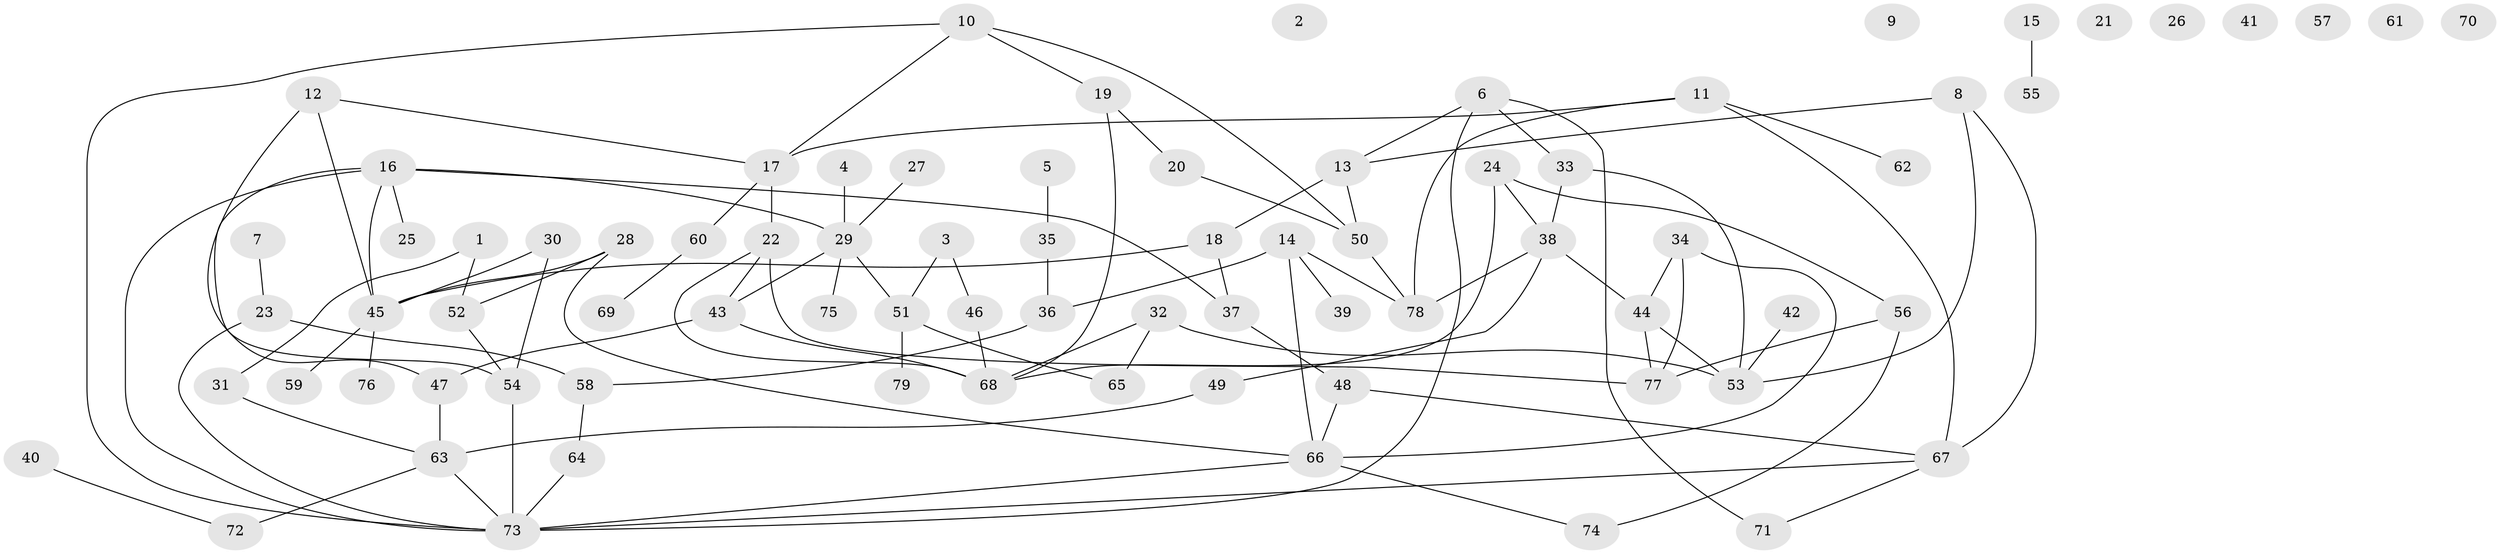 // Generated by graph-tools (version 1.1) at 2025/33/03/09/25 02:33:24]
// undirected, 79 vertices, 106 edges
graph export_dot {
graph [start="1"]
  node [color=gray90,style=filled];
  1;
  2;
  3;
  4;
  5;
  6;
  7;
  8;
  9;
  10;
  11;
  12;
  13;
  14;
  15;
  16;
  17;
  18;
  19;
  20;
  21;
  22;
  23;
  24;
  25;
  26;
  27;
  28;
  29;
  30;
  31;
  32;
  33;
  34;
  35;
  36;
  37;
  38;
  39;
  40;
  41;
  42;
  43;
  44;
  45;
  46;
  47;
  48;
  49;
  50;
  51;
  52;
  53;
  54;
  55;
  56;
  57;
  58;
  59;
  60;
  61;
  62;
  63;
  64;
  65;
  66;
  67;
  68;
  69;
  70;
  71;
  72;
  73;
  74;
  75;
  76;
  77;
  78;
  79;
  1 -- 31;
  1 -- 52;
  3 -- 46;
  3 -- 51;
  4 -- 29;
  5 -- 35;
  6 -- 13;
  6 -- 33;
  6 -- 71;
  6 -- 73;
  7 -- 23;
  8 -- 13;
  8 -- 53;
  8 -- 67;
  10 -- 17;
  10 -- 19;
  10 -- 50;
  10 -- 73;
  11 -- 17;
  11 -- 62;
  11 -- 67;
  11 -- 78;
  12 -- 17;
  12 -- 45;
  12 -- 54;
  13 -- 18;
  13 -- 50;
  14 -- 36;
  14 -- 39;
  14 -- 66;
  14 -- 78;
  15 -- 55;
  16 -- 25;
  16 -- 29;
  16 -- 37;
  16 -- 45;
  16 -- 47;
  16 -- 73;
  17 -- 22;
  17 -- 60;
  18 -- 37;
  18 -- 45;
  19 -- 20;
  19 -- 68;
  20 -- 50;
  22 -- 43;
  22 -- 68;
  22 -- 77;
  23 -- 58;
  23 -- 73;
  24 -- 38;
  24 -- 56;
  24 -- 68;
  27 -- 29;
  28 -- 45;
  28 -- 52;
  28 -- 66;
  29 -- 43;
  29 -- 51;
  29 -- 75;
  30 -- 45;
  30 -- 54;
  31 -- 63;
  32 -- 53;
  32 -- 65;
  32 -- 68;
  33 -- 38;
  33 -- 53;
  34 -- 44;
  34 -- 66;
  34 -- 77;
  35 -- 36;
  36 -- 58;
  37 -- 48;
  38 -- 44;
  38 -- 49;
  38 -- 78;
  40 -- 72;
  42 -- 53;
  43 -- 47;
  43 -- 68;
  44 -- 53;
  44 -- 77;
  45 -- 59;
  45 -- 76;
  46 -- 68;
  47 -- 63;
  48 -- 66;
  48 -- 67;
  49 -- 63;
  50 -- 78;
  51 -- 65;
  51 -- 79;
  52 -- 54;
  54 -- 73;
  56 -- 74;
  56 -- 77;
  58 -- 64;
  60 -- 69;
  63 -- 72;
  63 -- 73;
  64 -- 73;
  66 -- 73;
  66 -- 74;
  67 -- 71;
  67 -- 73;
}

